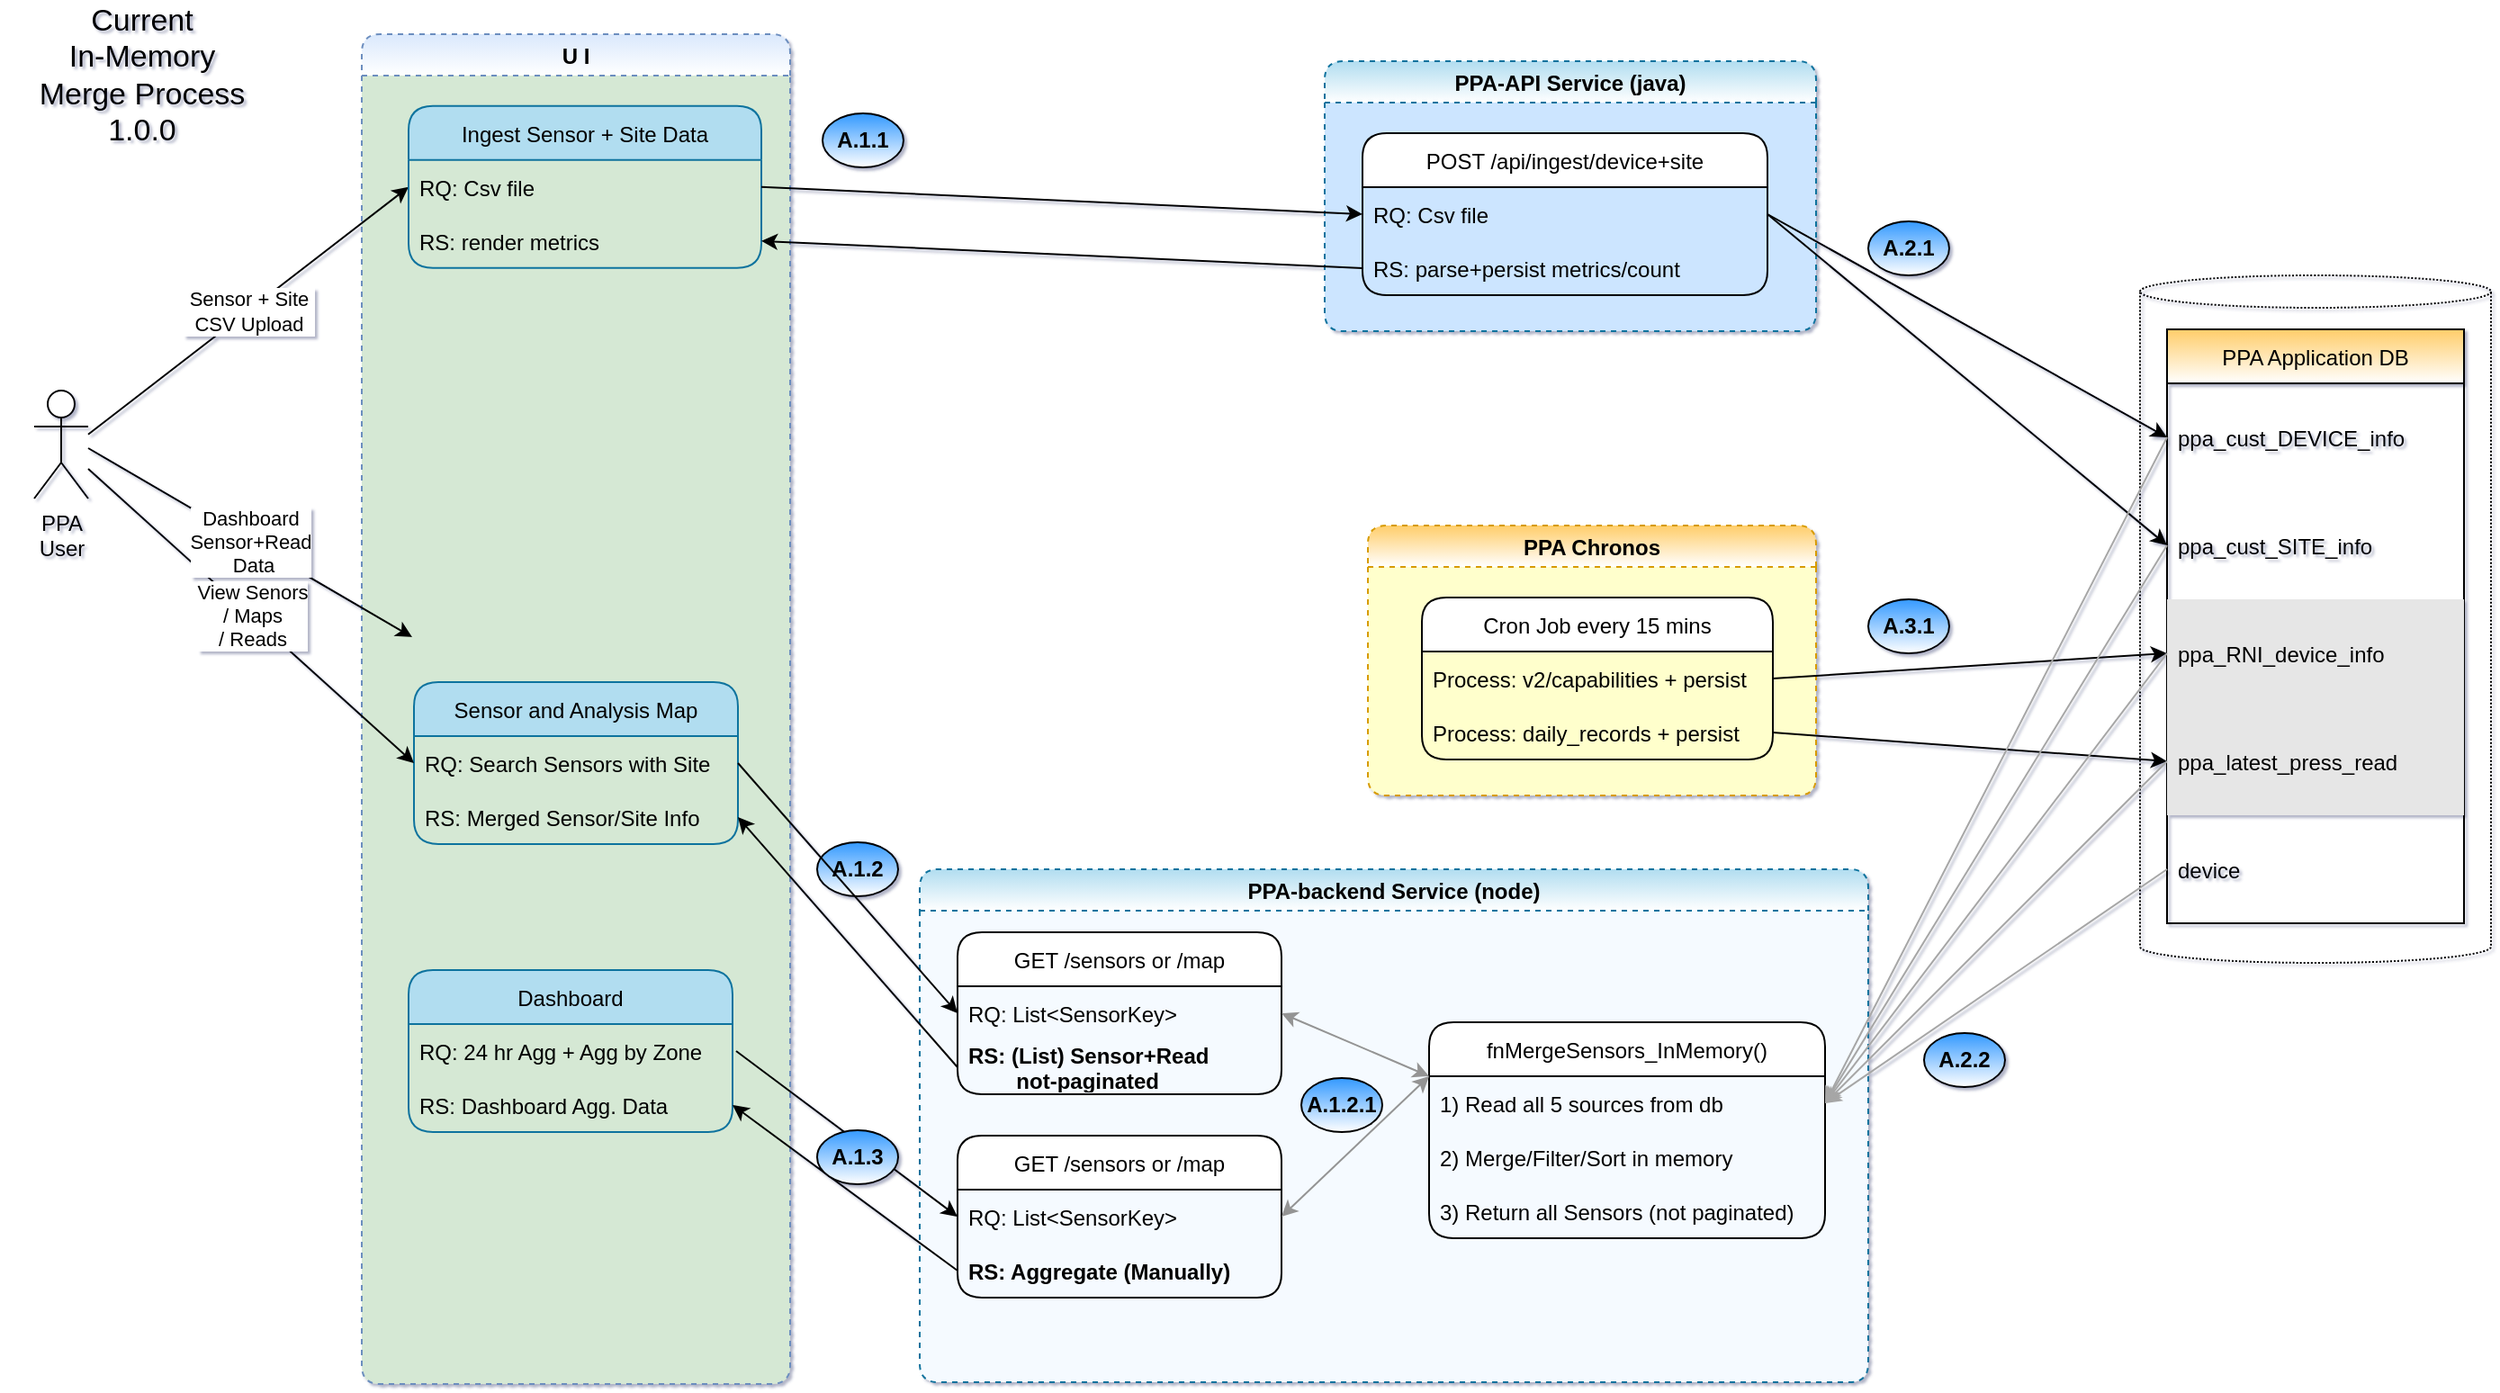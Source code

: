 <mxfile version="16.6.5" type="github">
  <diagram id="UW2Let9FedXbePVIwO7e" name="Page-1">
    <mxGraphModel dx="2578" dy="1444" grid="1" gridSize="15" guides="1" tooltips="1" connect="1" arrows="1" fold="1" page="1" pageScale="1" pageWidth="850" pageHeight="1100" math="0" shadow="1">
      <root>
        <mxCell id="0" />
        <mxCell id="1" parent="0" />
        <mxCell id="ZzOdG_4jZLLu2tyRgjDv-15" value="" style="shape=cylinder3;whiteSpace=wrap;html=1;boundedLbl=1;backgroundOutline=1;size=9;strokeColor=default;fillColor=none;gradientColor=#ffffff;dashed=1;dashPattern=1 1;" parent="1" vertex="1">
          <mxGeometry x="1200" y="284" width="195" height="382" as="geometry" />
        </mxCell>
        <mxCell id="NkGoriXdBeGFRCCLlbzc-29" value="PPA-backend Service (node)" style="swimlane;rounded=1;dashed=1;fillColor=#b1ddf0;strokeColor=#10739e;swimlaneFillColor=#F5FAFF;gradientColor=#ffffff;" parent="1" vertex="1">
          <mxGeometry x="522" y="614" width="527" height="285" as="geometry" />
        </mxCell>
        <mxCell id="NkGoriXdBeGFRCCLlbzc-30" value="GET /sensors or /map" style="swimlane;fontStyle=0;childLayout=stackLayout;horizontal=1;startSize=30;horizontalStack=0;resizeParent=1;resizeParentMax=0;resizeLast=0;collapsible=1;marginBottom=0;rounded=1;" parent="NkGoriXdBeGFRCCLlbzc-29" vertex="1">
          <mxGeometry x="21" y="35" width="180" height="90" as="geometry" />
        </mxCell>
        <mxCell id="NkGoriXdBeGFRCCLlbzc-31" value="RQ: List&lt;SensorKey&gt;" style="text;strokeColor=none;fillColor=none;align=left;verticalAlign=middle;spacingLeft=4;spacingRight=4;overflow=hidden;points=[[0,0.5],[1,0.5]];portConstraint=eastwest;rotatable=0;rounded=1;" parent="NkGoriXdBeGFRCCLlbzc-30" vertex="1">
          <mxGeometry y="30" width="180" height="30" as="geometry" />
        </mxCell>
        <mxCell id="NkGoriXdBeGFRCCLlbzc-32" value="RS: (List) Sensor+Read&#xa;        not-paginated" style="text;strokeColor=none;fillColor=none;align=left;verticalAlign=middle;spacingLeft=4;spacingRight=4;overflow=hidden;points=[[0,0.5],[1,0.5]];portConstraint=eastwest;rotatable=0;rounded=1;fontStyle=1" parent="NkGoriXdBeGFRCCLlbzc-30" vertex="1">
          <mxGeometry y="60" width="180" height="30" as="geometry" />
        </mxCell>
        <mxCell id="ZzOdG_4jZLLu2tyRgjDv-20" value="fnMergeSensors_InMemory()" style="swimlane;fontStyle=0;childLayout=stackLayout;horizontal=1;startSize=30;horizontalStack=0;resizeParent=1;resizeParentMax=0;resizeLast=0;collapsible=1;marginBottom=0;rounded=1;" parent="NkGoriXdBeGFRCCLlbzc-29" vertex="1">
          <mxGeometry x="283" y="85" width="220" height="120" as="geometry" />
        </mxCell>
        <mxCell id="ZzOdG_4jZLLu2tyRgjDv-21" value="1) Read all 5 sources from db" style="text;strokeColor=none;fillColor=none;align=left;verticalAlign=middle;spacingLeft=4;spacingRight=4;overflow=hidden;points=[[0,0.5],[1,0.5]];portConstraint=eastwest;rotatable=0;rounded=1;" parent="ZzOdG_4jZLLu2tyRgjDv-20" vertex="1">
          <mxGeometry y="30" width="220" height="30" as="geometry" />
        </mxCell>
        <mxCell id="ZzOdG_4jZLLu2tyRgjDv-23" value="2) Merge/Filter/Sort in memory" style="text;strokeColor=none;fillColor=none;align=left;verticalAlign=middle;spacingLeft=4;spacingRight=4;overflow=hidden;points=[[0,0.5],[1,0.5]];portConstraint=eastwest;rotatable=0;rounded=1;" parent="ZzOdG_4jZLLu2tyRgjDv-20" vertex="1">
          <mxGeometry y="60" width="220" height="30" as="geometry" />
        </mxCell>
        <mxCell id="ZzOdG_4jZLLu2tyRgjDv-24" value="3) Return all Sensors (not paginated)" style="text;strokeColor=none;fillColor=none;align=left;verticalAlign=middle;spacingLeft=4;spacingRight=4;overflow=hidden;points=[[0,0.5],[1,0.5]];portConstraint=eastwest;rotatable=0;rounded=1;" parent="ZzOdG_4jZLLu2tyRgjDv-20" vertex="1">
          <mxGeometry y="90" width="220" height="30" as="geometry" />
        </mxCell>
        <mxCell id="ZzOdG_4jZLLu2tyRgjDv-33" value="&lt;b&gt;A.1.2.1&lt;/b&gt;" style="ellipse;whiteSpace=wrap;html=1;gradientColor=#ffffff;fillColor=#3399FF;" parent="NkGoriXdBeGFRCCLlbzc-29" vertex="1">
          <mxGeometry x="212" y="116" width="45" height="30" as="geometry" />
        </mxCell>
        <mxCell id="ZzOdG_4jZLLu2tyRgjDv-43" value="GET /sensors or /map" style="swimlane;fontStyle=0;childLayout=stackLayout;horizontal=1;startSize=30;horizontalStack=0;resizeParent=1;resizeParentMax=0;resizeLast=0;collapsible=1;marginBottom=0;rounded=1;" parent="NkGoriXdBeGFRCCLlbzc-29" vertex="1">
          <mxGeometry x="21" y="148" width="180" height="90" as="geometry" />
        </mxCell>
        <mxCell id="ZzOdG_4jZLLu2tyRgjDv-44" value="RQ: List&lt;SensorKey&gt;" style="text;strokeColor=none;fillColor=none;align=left;verticalAlign=middle;spacingLeft=4;spacingRight=4;overflow=hidden;points=[[0,0.5],[1,0.5]];portConstraint=eastwest;rotatable=0;rounded=1;" parent="ZzOdG_4jZLLu2tyRgjDv-43" vertex="1">
          <mxGeometry y="30" width="180" height="30" as="geometry" />
        </mxCell>
        <mxCell id="ZzOdG_4jZLLu2tyRgjDv-45" value="RS: Aggregate (Manually)" style="text;strokeColor=none;fillColor=none;align=left;verticalAlign=middle;spacingLeft=4;spacingRight=4;overflow=hidden;points=[[0,0.5],[1,0.5]];portConstraint=eastwest;rotatable=0;rounded=1;fontStyle=1" parent="ZzOdG_4jZLLu2tyRgjDv-43" vertex="1">
          <mxGeometry y="60" width="180" height="30" as="geometry" />
        </mxCell>
        <mxCell id="ZzOdG_4jZLLu2tyRgjDv-48" value="" style="endArrow=classic;startArrow=classic;html=1;rounded=0;shadow=0;fontSize=17;fontColor=#999999;strokeColor=#949494;entryX=0;entryY=0.25;entryDx=0;entryDy=0;exitX=1;exitY=0.5;exitDx=0;exitDy=0;" parent="NkGoriXdBeGFRCCLlbzc-29" source="NkGoriXdBeGFRCCLlbzc-31" target="ZzOdG_4jZLLu2tyRgjDv-20" edge="1">
          <mxGeometry width="50" height="50" relative="1" as="geometry">
            <mxPoint x="152" y="387" as="sourcePoint" />
            <mxPoint x="202" y="337" as="targetPoint" />
          </mxGeometry>
        </mxCell>
        <mxCell id="ZzOdG_4jZLLu2tyRgjDv-49" value="" style="endArrow=classic;startArrow=classic;html=1;rounded=0;shadow=0;fontSize=17;fontColor=#999999;strokeColor=#949494;entryX=0;entryY=0.25;entryDx=0;entryDy=0;exitX=1;exitY=0.5;exitDx=0;exitDy=0;" parent="NkGoriXdBeGFRCCLlbzc-29" source="ZzOdG_4jZLLu2tyRgjDv-44" target="ZzOdG_4jZLLu2tyRgjDv-20" edge="1">
          <mxGeometry width="50" height="50" relative="1" as="geometry">
            <mxPoint x="216" y="89" as="sourcePoint" />
            <mxPoint x="290" y="85" as="targetPoint" />
          </mxGeometry>
        </mxCell>
        <mxCell id="GJOkn2DgcXXOF6PlL42Y-2" value="PPA-API Service (java)" style="swimlane;rounded=1;dashed=1;fillColor=#b1ddf0;strokeColor=#10739e;swimlaneFillColor=#CCE5FF;gradientColor=#ffffff;" parent="1" vertex="1">
          <mxGeometry x="747" y="165" width="273" height="150" as="geometry" />
        </mxCell>
        <mxCell id="GJOkn2DgcXXOF6PlL42Y-38" value="POST /api/ingest/device+site" style="swimlane;fontStyle=0;childLayout=stackLayout;horizontal=1;startSize=30;horizontalStack=0;resizeParent=1;resizeParentMax=0;resizeLast=0;collapsible=1;marginBottom=0;rounded=1;" parent="GJOkn2DgcXXOF6PlL42Y-2" vertex="1">
          <mxGeometry x="21" y="40" width="225" height="90" as="geometry" />
        </mxCell>
        <mxCell id="GJOkn2DgcXXOF6PlL42Y-39" value="RQ: Csv file" style="text;strokeColor=none;fillColor=none;align=left;verticalAlign=middle;spacingLeft=4;spacingRight=4;overflow=hidden;points=[[0,0.5],[1,0.5]];portConstraint=eastwest;rotatable=0;rounded=1;" parent="GJOkn2DgcXXOF6PlL42Y-38" vertex="1">
          <mxGeometry y="30" width="225" height="30" as="geometry" />
        </mxCell>
        <mxCell id="GJOkn2DgcXXOF6PlL42Y-40" value="RS: parse+persist metrics/count" style="text;strokeColor=none;fillColor=none;align=left;verticalAlign=middle;spacingLeft=4;spacingRight=4;overflow=hidden;points=[[0,0.5],[1,0.5]];portConstraint=eastwest;rotatable=0;rounded=1;" parent="GJOkn2DgcXXOF6PlL42Y-38" vertex="1">
          <mxGeometry y="60" width="225" height="30" as="geometry" />
        </mxCell>
        <mxCell id="GJOkn2DgcXXOF6PlL42Y-1" value="U I" style="swimlane;rounded=1;dashed=1;fillColor=#dae8fc;strokeColor=#6c8ebf;gradientColor=#ffffff;swimlaneFillColor=#D5E8D4;" parent="1" vertex="1">
          <mxGeometry x="212" y="150" width="238" height="750" as="geometry" />
        </mxCell>
        <mxCell id="GJOkn2DgcXXOF6PlL42Y-27" value="&amp;nbsp;Sensor + Site&amp;nbsp;&lt;br&gt;CSV Upload" style="endArrow=classic;html=1;rounded=0;entryX=0;entryY=0.5;entryDx=0;entryDy=0;" parent="GJOkn2DgcXXOF6PlL42Y-1" target="GJOkn2DgcXXOF6PlL42Y-31" edge="1">
          <mxGeometry width="50" height="50" relative="1" as="geometry">
            <mxPoint x="-152" y="222.372" as="sourcePoint" />
            <mxPoint x="29" y="70" as="targetPoint" />
          </mxGeometry>
        </mxCell>
        <mxCell id="GJOkn2DgcXXOF6PlL42Y-30" value="Ingest Sensor + Site Data" style="swimlane;fontStyle=0;childLayout=stackLayout;horizontal=1;startSize=30;horizontalStack=0;resizeParent=1;resizeParentMax=0;resizeLast=0;collapsible=1;marginBottom=0;rounded=1;labelBackgroundColor=none;fillColor=#b1ddf0;strokeColor=#10739e;" parent="GJOkn2DgcXXOF6PlL42Y-1" vertex="1">
          <mxGeometry x="26" y="39.91" width="196" height="90" as="geometry" />
        </mxCell>
        <mxCell id="GJOkn2DgcXXOF6PlL42Y-31" value="RQ: Csv file" style="text;strokeColor=none;fillColor=none;align=left;verticalAlign=middle;spacingLeft=4;spacingRight=4;overflow=hidden;points=[[0,0.5],[1,0.5]];portConstraint=eastwest;rotatable=0;rounded=1;" parent="GJOkn2DgcXXOF6PlL42Y-30" vertex="1">
          <mxGeometry y="30" width="196" height="30" as="geometry" />
        </mxCell>
        <mxCell id="GJOkn2DgcXXOF6PlL42Y-32" value="RS: render metrics" style="text;strokeColor=none;fillColor=none;align=left;verticalAlign=middle;spacingLeft=4;spacingRight=4;overflow=hidden;points=[[0,0.5],[1,0.5]];portConstraint=eastwest;rotatable=0;rounded=1;" parent="GJOkn2DgcXXOF6PlL42Y-30" vertex="1">
          <mxGeometry y="60" width="196" height="30" as="geometry" />
        </mxCell>
        <mxCell id="GJOkn2DgcXXOF6PlL42Y-12" value="Sensor and Analysis Map" style="swimlane;fontStyle=0;childLayout=stackLayout;horizontal=1;startSize=30;horizontalStack=0;resizeParent=1;resizeParentMax=0;resizeLast=0;collapsible=1;marginBottom=0;rounded=1;labelBackgroundColor=none;fillColor=#b1ddf0;strokeColor=#10739e;" parent="GJOkn2DgcXXOF6PlL42Y-1" vertex="1">
          <mxGeometry x="29" y="360" width="180" height="90" as="geometry" />
        </mxCell>
        <mxCell id="GJOkn2DgcXXOF6PlL42Y-13" value="RQ: Search Sensors with Site" style="text;strokeColor=none;fillColor=none;align=left;verticalAlign=middle;spacingLeft=4;spacingRight=4;overflow=hidden;points=[[0,0.5],[1,0.5]];portConstraint=eastwest;rotatable=0;rounded=1;" parent="GJOkn2DgcXXOF6PlL42Y-12" vertex="1">
          <mxGeometry y="30" width="180" height="30" as="geometry" />
        </mxCell>
        <mxCell id="ZzOdG_4jZLLu2tyRgjDv-3" value="RS: Merged Sensor/Site Info " style="text;strokeColor=none;fillColor=none;align=left;verticalAlign=middle;spacingLeft=4;spacingRight=4;overflow=hidden;points=[[0,0.5],[1,0.5]];portConstraint=eastwest;rotatable=0;rounded=1;" parent="GJOkn2DgcXXOF6PlL42Y-12" vertex="1">
          <mxGeometry y="60" width="180" height="30" as="geometry" />
        </mxCell>
        <mxCell id="ZzOdG_4jZLLu2tyRgjDv-40" value="Dashboard" style="swimlane;fontStyle=0;childLayout=stackLayout;horizontal=1;startSize=30;horizontalStack=0;resizeParent=1;resizeParentMax=0;resizeLast=0;collapsible=1;marginBottom=0;rounded=1;labelBackgroundColor=none;fillColor=#b1ddf0;strokeColor=#10739e;" parent="GJOkn2DgcXXOF6PlL42Y-1" vertex="1">
          <mxGeometry x="26" y="520" width="180" height="90" as="geometry" />
        </mxCell>
        <mxCell id="ZzOdG_4jZLLu2tyRgjDv-41" value="RQ: 24 hr Agg + Agg by Zone" style="text;strokeColor=none;fillColor=none;align=left;verticalAlign=middle;spacingLeft=4;spacingRight=4;overflow=hidden;points=[[0,0.5],[1,0.5]];portConstraint=eastwest;rotatable=0;rounded=1;" parent="ZzOdG_4jZLLu2tyRgjDv-40" vertex="1">
          <mxGeometry y="30" width="180" height="30" as="geometry" />
        </mxCell>
        <mxCell id="ZzOdG_4jZLLu2tyRgjDv-42" value="RS: Dashboard Agg. Data" style="text;strokeColor=none;fillColor=none;align=left;verticalAlign=middle;spacingLeft=4;spacingRight=4;overflow=hidden;points=[[0,0.5],[1,0.5]];portConstraint=eastwest;rotatable=0;rounded=1;" parent="ZzOdG_4jZLLu2tyRgjDv-40" vertex="1">
          <mxGeometry y="60" width="180" height="30" as="geometry" />
        </mxCell>
        <mxCell id="GJOkn2DgcXXOF6PlL42Y-5" value="PPA &lt;br&gt;User" style="shape=umlActor;verticalLabelPosition=bottom;verticalAlign=top;html=1;outlineConnect=0;rounded=1;" parent="1" vertex="1">
          <mxGeometry x="30" y="348" width="30" height="60" as="geometry" />
        </mxCell>
        <mxCell id="GJOkn2DgcXXOF6PlL42Y-92" value="" style="endArrow=classic;html=1;rounded=0;entryX=0;entryY=0.5;entryDx=0;entryDy=0;exitX=1;exitY=0.5;exitDx=0;exitDy=0;" parent="1" source="GJOkn2DgcXXOF6PlL42Y-31" target="GJOkn2DgcXXOF6PlL42Y-39" edge="1">
          <mxGeometry width="50" height="50" relative="1" as="geometry">
            <mxPoint x="720" y="346.91" as="sourcePoint" />
            <mxPoint x="770" y="296.91" as="targetPoint" />
          </mxGeometry>
        </mxCell>
        <mxCell id="GJOkn2DgcXXOF6PlL42Y-93" value="" style="endArrow=classic;html=1;rounded=0;entryX=1;entryY=0.5;entryDx=0;entryDy=0;exitX=0;exitY=0.5;exitDx=0;exitDy=0;" parent="1" source="GJOkn2DgcXXOF6PlL42Y-40" target="GJOkn2DgcXXOF6PlL42Y-32" edge="1">
          <mxGeometry width="50" height="50" relative="1" as="geometry">
            <mxPoint x="720" y="346.91" as="sourcePoint" />
            <mxPoint x="770" y="296.91" as="targetPoint" />
          </mxGeometry>
        </mxCell>
        <mxCell id="GJOkn2DgcXXOF6PlL42Y-94" value="" style="endArrow=classic;html=1;rounded=0;entryX=0;entryY=0.5;entryDx=0;entryDy=0;exitX=1;exitY=0.5;exitDx=0;exitDy=0;" parent="1" source="GJOkn2DgcXXOF6PlL42Y-39" target="ZzOdG_4jZLLu2tyRgjDv-11" edge="1">
          <mxGeometry width="50" height="50" relative="1" as="geometry">
            <mxPoint x="877" y="235" as="sourcePoint" />
            <mxPoint x="989" y="180" as="targetPoint" />
          </mxGeometry>
        </mxCell>
        <mxCell id="NkGoriXdBeGFRCCLlbzc-1" value="View Senors&lt;br&gt;/ Maps&lt;br&gt;/ Reads" style="endArrow=classic;html=1;rounded=0;entryX=0;entryY=0.5;entryDx=0;entryDy=0;" parent="1" source="GJOkn2DgcXXOF6PlL42Y-5" target="GJOkn2DgcXXOF6PlL42Y-13" edge="1">
          <mxGeometry width="50" height="50" relative="1" as="geometry">
            <mxPoint x="75" y="387.372" as="sourcePoint" />
            <mxPoint x="225" y="525" as="targetPoint" />
          </mxGeometry>
        </mxCell>
        <mxCell id="NkGoriXdBeGFRCCLlbzc-13" value="&lt;b&gt;A.1.1&lt;/b&gt;" style="ellipse;whiteSpace=wrap;html=1;gradientColor=#ffffff;fillColor=#3399FF;" parent="1" vertex="1">
          <mxGeometry x="468" y="194" width="45" height="30" as="geometry" />
        </mxCell>
        <mxCell id="TNVdTlEFQuvaBfnlJwtW-4" value="&lt;b&gt;A.1.2&lt;/b&gt;" style="ellipse;whiteSpace=wrap;html=1;gradientColor=#ffffff;fillColor=#3399FF;" parent="1" vertex="1">
          <mxGeometry x="465" y="599" width="45" height="30" as="geometry" />
        </mxCell>
        <mxCell id="NkGoriXdBeGFRCCLlbzc-37" value="" style="endArrow=classic;html=1;rounded=0;entryX=0;entryY=0.5;entryDx=0;entryDy=0;exitX=1;exitY=0.5;exitDx=0;exitDy=0;" parent="1" source="GJOkn2DgcXXOF6PlL42Y-13" target="NkGoriXdBeGFRCCLlbzc-31" edge="1">
          <mxGeometry width="50" height="50" relative="1" as="geometry">
            <mxPoint x="418" y="618" as="sourcePoint" />
            <mxPoint x="543" y="693" as="targetPoint" />
          </mxGeometry>
        </mxCell>
        <mxCell id="NkGoriXdBeGFRCCLlbzc-39" value="" style="endArrow=classic;html=1;rounded=0;entryX=1;entryY=0.5;entryDx=0;entryDy=0;exitX=0;exitY=0.5;exitDx=0;exitDy=0;" parent="1" source="NkGoriXdBeGFRCCLlbzc-32" target="ZzOdG_4jZLLu2tyRgjDv-3" edge="1">
          <mxGeometry width="50" height="50" relative="1" as="geometry">
            <mxPoint x="543" y="723" as="sourcePoint" />
            <mxPoint x="425" y="831.91" as="targetPoint" />
          </mxGeometry>
        </mxCell>
        <mxCell id="ZzOdG_4jZLLu2tyRgjDv-4" value="PPA Chronos" style="swimlane;rounded=1;dashed=1;fillColor=#FFCD69;strokeColor=#d79b00;swimlaneFillColor=#FFFFCC;gradientColor=#ffffff;" parent="1" vertex="1">
          <mxGeometry x="771" y="423" width="249" height="150" as="geometry" />
        </mxCell>
        <mxCell id="ZzOdG_4jZLLu2tyRgjDv-5" value="Cron Job every 15 mins" style="swimlane;fontStyle=0;childLayout=stackLayout;horizontal=1;startSize=30;horizontalStack=0;resizeParent=1;resizeParentMax=0;resizeLast=0;collapsible=1;marginBottom=0;rounded=1;" parent="ZzOdG_4jZLLu2tyRgjDv-4" vertex="1">
          <mxGeometry x="30" y="40" width="195" height="90" as="geometry" />
        </mxCell>
        <mxCell id="ZzOdG_4jZLLu2tyRgjDv-6" value="Process: v2/capabilities + persist" style="text;strokeColor=none;fillColor=none;align=left;verticalAlign=middle;spacingLeft=4;spacingRight=4;overflow=hidden;points=[[0,0.5],[1,0.5]];portConstraint=eastwest;rotatable=0;rounded=1;" parent="ZzOdG_4jZLLu2tyRgjDv-5" vertex="1">
          <mxGeometry y="30" width="195" height="30" as="geometry" />
        </mxCell>
        <mxCell id="ZzOdG_4jZLLu2tyRgjDv-7" value="Process: daily_records + persist" style="text;strokeColor=none;fillColor=none;align=left;verticalAlign=middle;spacingLeft=4;spacingRight=4;overflow=hidden;points=[[0,0.5],[1,0.5]];portConstraint=eastwest;rotatable=0;rounded=1;" parent="ZzOdG_4jZLLu2tyRgjDv-5" vertex="1">
          <mxGeometry y="60" width="195" height="30" as="geometry" />
        </mxCell>
        <mxCell id="ZzOdG_4jZLLu2tyRgjDv-10" value="PPA Application DB" style="swimlane;fontStyle=0;childLayout=stackLayout;horizontal=1;startSize=30;horizontalStack=0;resizeParent=1;resizeParentMax=0;resizeLast=0;collapsible=1;marginBottom=0;fillColor=#FFCD69;gradientColor=#ffffff;" parent="1" vertex="1">
          <mxGeometry x="1215" y="314" width="165" height="330" as="geometry" />
        </mxCell>
        <mxCell id="ZzOdG_4jZLLu2tyRgjDv-11" value="ppa_cust_DEVICE_info" style="text;strokeColor=none;fillColor=none;align=left;verticalAlign=middle;spacingLeft=4;spacingRight=4;overflow=hidden;points=[[0,0.5],[1,0.5]];portConstraint=eastwest;rotatable=0;" parent="ZzOdG_4jZLLu2tyRgjDv-10" vertex="1">
          <mxGeometry y="30" width="165" height="60" as="geometry" />
        </mxCell>
        <mxCell id="ZzOdG_4jZLLu2tyRgjDv-12" value="ppa_cust_SITE_info" style="text;strokeColor=none;fillColor=none;align=left;verticalAlign=middle;spacingLeft=4;spacingRight=4;overflow=hidden;points=[[0,0.5],[1,0.5]];portConstraint=eastwest;rotatable=0;" parent="ZzOdG_4jZLLu2tyRgjDv-10" vertex="1">
          <mxGeometry y="90" width="165" height="60" as="geometry" />
        </mxCell>
        <mxCell id="ZzOdG_4jZLLu2tyRgjDv-13" value="ppa_RNI_device_info" style="text;strokeColor=none;fillColor=#E6E6E6;align=left;verticalAlign=middle;spacingLeft=4;spacingRight=4;overflow=hidden;points=[[0,0.5],[1,0.5]];portConstraint=eastwest;rotatable=0;" parent="ZzOdG_4jZLLu2tyRgjDv-10" vertex="1">
          <mxGeometry y="150" width="165" height="60" as="geometry" />
        </mxCell>
        <mxCell id="ZzOdG_4jZLLu2tyRgjDv-14" value="ppa_latest_press_read" style="text;strokeColor=none;fillColor=#E6E6E6;align=left;verticalAlign=middle;spacingLeft=4;spacingRight=4;overflow=hidden;points=[[0,0.5],[1,0.5]];portConstraint=eastwest;rotatable=0;" parent="ZzOdG_4jZLLu2tyRgjDv-10" vertex="1">
          <mxGeometry y="210" width="165" height="60" as="geometry" />
        </mxCell>
        <mxCell id="ZzOdG_4jZLLu2tyRgjDv-19" value="device" style="text;strokeColor=none;fillColor=none;align=left;verticalAlign=middle;spacingLeft=4;spacingRight=4;overflow=hidden;points=[[0,0.5],[1,0.5]];portConstraint=eastwest;rotatable=0;" parent="ZzOdG_4jZLLu2tyRgjDv-10" vertex="1">
          <mxGeometry y="270" width="165" height="60" as="geometry" />
        </mxCell>
        <mxCell id="ZzOdG_4jZLLu2tyRgjDv-16" value="" style="endArrow=classic;html=1;rounded=0;entryX=0;entryY=0.5;entryDx=0;entryDy=0;exitX=1;exitY=0.5;exitDx=0;exitDy=0;" parent="1" target="ZzOdG_4jZLLu2tyRgjDv-14" edge="1" source="ZzOdG_4jZLLu2tyRgjDv-7">
          <mxGeometry width="50" height="50" relative="1" as="geometry">
            <mxPoint x="1467" y="350" as="sourcePoint" />
            <mxPoint x="1200" y="427.25" as="targetPoint" />
          </mxGeometry>
        </mxCell>
        <mxCell id="ZzOdG_4jZLLu2tyRgjDv-17" value="" style="endArrow=classic;html=1;rounded=0;entryX=0;entryY=0.5;entryDx=0;entryDy=0;exitX=1;exitY=0.5;exitDx=0;exitDy=0;" parent="1" target="ZzOdG_4jZLLu2tyRgjDv-13" edge="1" source="ZzOdG_4jZLLu2tyRgjDv-6">
          <mxGeometry width="50" height="50" relative="1" as="geometry">
            <mxPoint x="1467" y="320" as="sourcePoint" />
            <mxPoint x="1335.845" y="284" as="targetPoint" />
          </mxGeometry>
        </mxCell>
        <mxCell id="ZzOdG_4jZLLu2tyRgjDv-27" value="" style="endArrow=classic;html=1;rounded=0;entryX=0;entryY=0.5;entryDx=0;entryDy=0;exitX=1;exitY=0.5;exitDx=0;exitDy=0;" parent="1" source="GJOkn2DgcXXOF6PlL42Y-38" target="ZzOdG_4jZLLu2tyRgjDv-12" edge="1">
          <mxGeometry width="50" height="50" relative="1" as="geometry">
            <mxPoint x="783" y="250" as="sourcePoint" />
            <mxPoint x="1145.0" y="195" as="targetPoint" />
          </mxGeometry>
        </mxCell>
        <mxCell id="ZzOdG_4jZLLu2tyRgjDv-28" value="" style="endArrow=classic;html=1;rounded=0;exitX=0;exitY=0.5;exitDx=0;exitDy=0;strokeColor=#A6A6A6;shadow=0;entryX=1;entryY=0.5;entryDx=0;entryDy=0;" parent="1" source="ZzOdG_4jZLLu2tyRgjDv-11" target="ZzOdG_4jZLLu2tyRgjDv-21" edge="1">
          <mxGeometry width="50" height="50" relative="1" as="geometry">
            <mxPoint x="1130" y="188" as="sourcePoint" />
            <mxPoint x="990" y="420" as="targetPoint" />
          </mxGeometry>
        </mxCell>
        <mxCell id="ZzOdG_4jZLLu2tyRgjDv-29" value="" style="endArrow=classic;html=1;rounded=0;exitX=0;exitY=0.5;exitDx=0;exitDy=0;strokeColor=#A6A6A6;shadow=0;entryX=1;entryY=0.5;entryDx=0;entryDy=0;" parent="1" source="ZzOdG_4jZLLu2tyRgjDv-12" target="ZzOdG_4jZLLu2tyRgjDv-21" edge="1">
          <mxGeometry width="50" height="50" relative="1" as="geometry">
            <mxPoint x="1145.0" y="203" as="sourcePoint" />
            <mxPoint x="1005" y="435" as="targetPoint" />
          </mxGeometry>
        </mxCell>
        <mxCell id="ZzOdG_4jZLLu2tyRgjDv-30" value="" style="endArrow=classic;html=1;rounded=0;exitX=0;exitY=0.5;exitDx=0;exitDy=0;strokeColor=#A6A6A6;shadow=0;entryX=1;entryY=0.5;entryDx=0;entryDy=0;" parent="1" source="ZzOdG_4jZLLu2tyRgjDv-13" target="ZzOdG_4jZLLu2tyRgjDv-21" edge="1">
          <mxGeometry width="50" height="50" relative="1" as="geometry">
            <mxPoint x="1160.0" y="218" as="sourcePoint" />
            <mxPoint x="1020" y="450" as="targetPoint" />
          </mxGeometry>
        </mxCell>
        <mxCell id="ZzOdG_4jZLLu2tyRgjDv-31" value="" style="endArrow=classic;html=1;rounded=0;exitX=0;exitY=0.5;exitDx=0;exitDy=0;strokeColor=#A6A6A6;shadow=0;entryX=1;entryY=0.5;entryDx=0;entryDy=0;" parent="1" source="ZzOdG_4jZLLu2tyRgjDv-14" target="ZzOdG_4jZLLu2tyRgjDv-21" edge="1">
          <mxGeometry width="50" height="50" relative="1" as="geometry">
            <mxPoint x="1175.0" y="233" as="sourcePoint" />
            <mxPoint x="990" y="420" as="targetPoint" />
          </mxGeometry>
        </mxCell>
        <mxCell id="ZzOdG_4jZLLu2tyRgjDv-32" value="" style="endArrow=classic;html=1;rounded=0;exitX=0;exitY=0.5;exitDx=0;exitDy=0;strokeColor=#A6A6A6;shadow=0;entryX=1;entryY=0.5;entryDx=0;entryDy=0;" parent="1" source="ZzOdG_4jZLLu2tyRgjDv-19" target="ZzOdG_4jZLLu2tyRgjDv-21" edge="1">
          <mxGeometry width="50" height="50" relative="1" as="geometry">
            <mxPoint x="1190.0" y="248" as="sourcePoint" />
            <mxPoint x="990" y="420" as="targetPoint" />
          </mxGeometry>
        </mxCell>
        <mxCell id="ZzOdG_4jZLLu2tyRgjDv-34" value="&lt;b&gt;A.2.1&lt;br&gt;&lt;/b&gt;" style="ellipse;whiteSpace=wrap;html=1;gradientColor=#ffffff;fillColor=#3399FF;" parent="1" vertex="1">
          <mxGeometry x="1049" y="254" width="45" height="30" as="geometry" />
        </mxCell>
        <mxCell id="ZzOdG_4jZLLu2tyRgjDv-35" value="&lt;b&gt;A.2.2&lt;br&gt;&lt;/b&gt;" style="ellipse;whiteSpace=wrap;html=1;gradientColor=#ffffff;fillColor=#3399FF;" parent="1" vertex="1">
          <mxGeometry x="1080" y="705" width="45" height="30" as="geometry" />
        </mxCell>
        <mxCell id="ZzOdG_4jZLLu2tyRgjDv-36" value="&lt;b&gt;A.3.1&lt;br&gt;&lt;/b&gt;" style="ellipse;whiteSpace=wrap;html=1;gradientColor=#ffffff;fillColor=#3399FF;" parent="1" vertex="1">
          <mxGeometry x="1049" y="464" width="45" height="30" as="geometry" />
        </mxCell>
        <mxCell id="ZzOdG_4jZLLu2tyRgjDv-37" value="Current &lt;br&gt;In-Memory &lt;br&gt;Merge Process &lt;br style=&quot;font-size: 17px&quot;&gt;1.0.0" style="text;html=1;strokeColor=none;fillColor=none;align=center;verticalAlign=middle;whiteSpace=wrap;rounded=0;dashed=1;dashPattern=1 1;fontSize=17;shadow=1;sketch=0;" parent="1" vertex="1">
          <mxGeometry x="15" y="150" width="150" height="45" as="geometry" />
        </mxCell>
        <mxCell id="ZzOdG_4jZLLu2tyRgjDv-39" value="Dashboard &lt;br&gt;Sensor+Read&lt;br&gt;&amp;nbsp;Data" style="endArrow=classic;html=1;rounded=0;" parent="1" edge="1">
          <mxGeometry width="50" height="50" relative="1" as="geometry">
            <mxPoint x="60" y="380" as="sourcePoint" />
            <mxPoint x="240" y="485" as="targetPoint" />
          </mxGeometry>
        </mxCell>
        <mxCell id="ZzOdG_4jZLLu2tyRgjDv-46" value="" style="endArrow=classic;html=1;rounded=0;entryX=0;entryY=0.5;entryDx=0;entryDy=0;exitX=1;exitY=0.5;exitDx=0;exitDy=0;" parent="1" target="ZzOdG_4jZLLu2tyRgjDv-44" edge="1">
          <mxGeometry width="50" height="50" relative="1" as="geometry">
            <mxPoint x="420" y="715" as="sourcePoint" />
            <mxPoint x="543" y="806" as="targetPoint" />
          </mxGeometry>
        </mxCell>
        <mxCell id="ZzOdG_4jZLLu2tyRgjDv-47" value="" style="endArrow=classic;html=1;rounded=0;entryX=1;entryY=0.5;entryDx=0;entryDy=0;exitX=0;exitY=0.5;exitDx=0;exitDy=0;" parent="1" source="ZzOdG_4jZLLu2tyRgjDv-45" target="ZzOdG_4jZLLu2tyRgjDv-42" edge="1">
          <mxGeometry width="50" height="50" relative="1" as="geometry">
            <mxPoint x="543" y="836" as="sourcePoint" />
            <mxPoint x="424.5" y="745" as="targetPoint" />
          </mxGeometry>
        </mxCell>
        <mxCell id="ZzOdG_4jZLLu2tyRgjDv-116" value="&lt;b&gt;A.1.3&lt;/b&gt;" style="ellipse;whiteSpace=wrap;html=1;gradientColor=#ffffff;fillColor=#3399FF;" parent="1" vertex="1">
          <mxGeometry x="465" y="759" width="45" height="30" as="geometry" />
        </mxCell>
      </root>
    </mxGraphModel>
  </diagram>
</mxfile>
